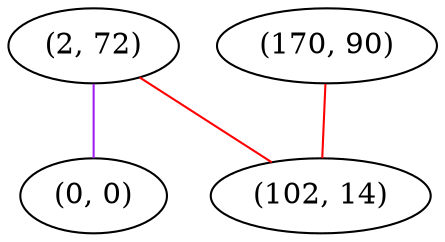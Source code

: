 graph "" {
"(2, 72)";
"(170, 90)";
"(0, 0)";
"(102, 14)";
"(2, 72)" -- "(0, 0)"  [color=purple, key=0, weight=4];
"(2, 72)" -- "(102, 14)"  [color=red, key=0, weight=1];
"(170, 90)" -- "(102, 14)"  [color=red, key=0, weight=1];
}
